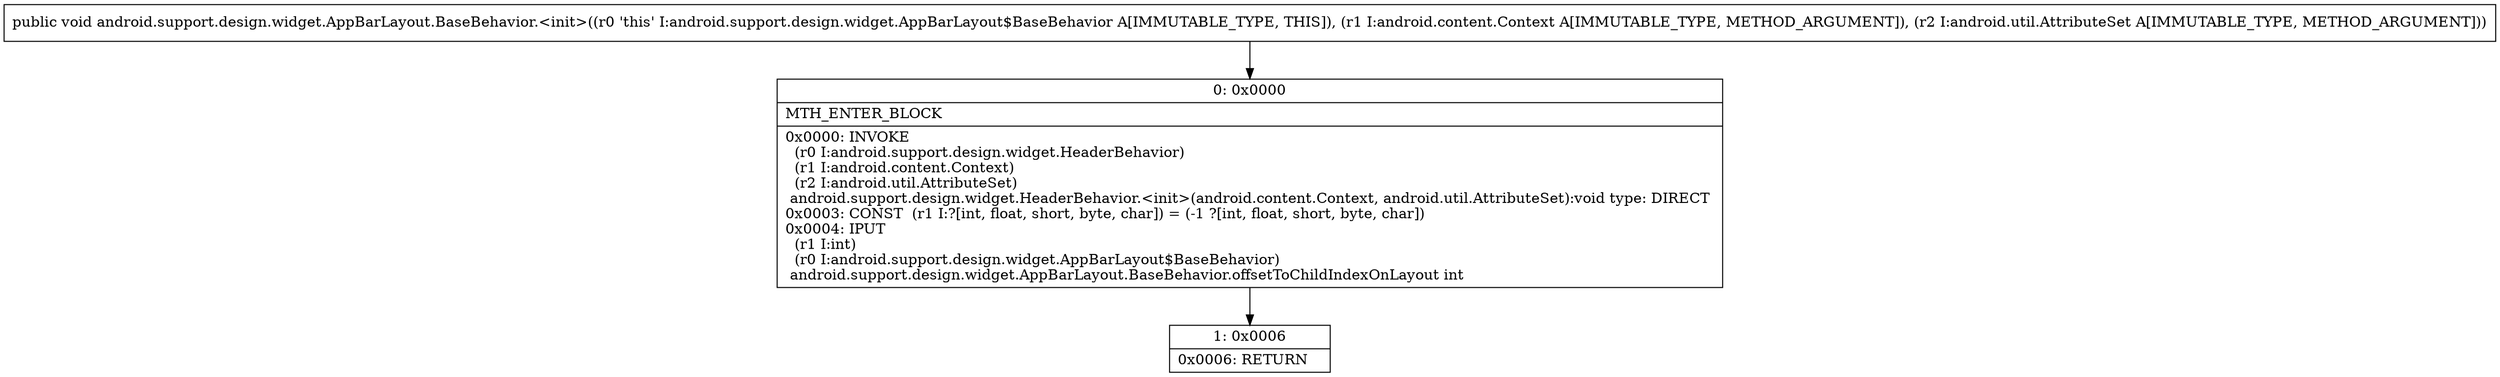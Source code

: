 digraph "CFG forandroid.support.design.widget.AppBarLayout.BaseBehavior.\<init\>(Landroid\/content\/Context;Landroid\/util\/AttributeSet;)V" {
Node_0 [shape=record,label="{0\:\ 0x0000|MTH_ENTER_BLOCK\l|0x0000: INVOKE  \l  (r0 I:android.support.design.widget.HeaderBehavior)\l  (r1 I:android.content.Context)\l  (r2 I:android.util.AttributeSet)\l android.support.design.widget.HeaderBehavior.\<init\>(android.content.Context, android.util.AttributeSet):void type: DIRECT \l0x0003: CONST  (r1 I:?[int, float, short, byte, char]) = (\-1 ?[int, float, short, byte, char]) \l0x0004: IPUT  \l  (r1 I:int)\l  (r0 I:android.support.design.widget.AppBarLayout$BaseBehavior)\l android.support.design.widget.AppBarLayout.BaseBehavior.offsetToChildIndexOnLayout int \l}"];
Node_1 [shape=record,label="{1\:\ 0x0006|0x0006: RETURN   \l}"];
MethodNode[shape=record,label="{public void android.support.design.widget.AppBarLayout.BaseBehavior.\<init\>((r0 'this' I:android.support.design.widget.AppBarLayout$BaseBehavior A[IMMUTABLE_TYPE, THIS]), (r1 I:android.content.Context A[IMMUTABLE_TYPE, METHOD_ARGUMENT]), (r2 I:android.util.AttributeSet A[IMMUTABLE_TYPE, METHOD_ARGUMENT])) }"];
MethodNode -> Node_0;
Node_0 -> Node_1;
}

